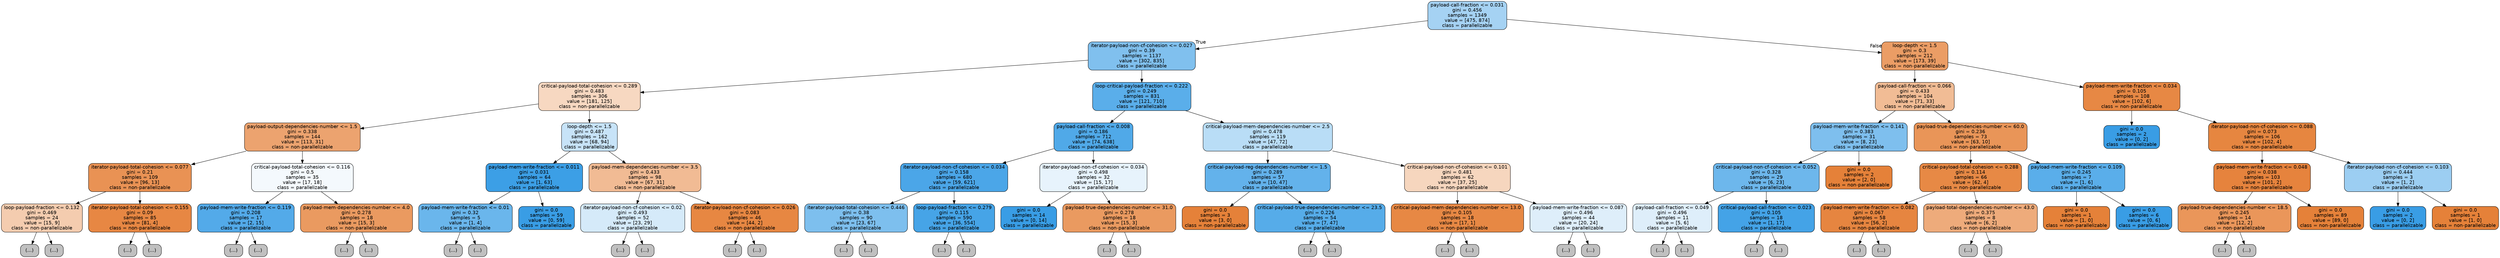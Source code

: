 digraph Tree {
node [shape=box, style="filled, rounded", color="black", fontname=helvetica] ;
edge [fontname=helvetica] ;
0 [label="payload-call-fraction <= 0.031\ngini = 0.456\nsamples = 1349\nvalue = [475, 874]\nclass = parallelizable", fillcolor="#399de574"] ;
1 [label="iterator-payload-non-cf-cohesion <= 0.027\ngini = 0.39\nsamples = 1137\nvalue = [302, 835]\nclass = parallelizable", fillcolor="#399de5a3"] ;
0 -> 1 [labeldistance=2.5, labelangle=45, headlabel="True"] ;
2 [label="critical-payload-total-cohesion <= 0.289\ngini = 0.483\nsamples = 306\nvalue = [181, 125]\nclass = non-parallelizable", fillcolor="#e581394f"] ;
1 -> 2 ;
3 [label="payload-output-dependencies-number <= 1.5\ngini = 0.338\nsamples = 144\nvalue = [113, 31]\nclass = non-parallelizable", fillcolor="#e58139b9"] ;
2 -> 3 ;
4 [label="iterator-payload-total-cohesion <= 0.077\ngini = 0.21\nsamples = 109\nvalue = [96, 13]\nclass = non-parallelizable", fillcolor="#e58139dc"] ;
3 -> 4 ;
5 [label="loop-payload-fraction <= 0.132\ngini = 0.469\nsamples = 24\nvalue = [15, 9]\nclass = non-parallelizable", fillcolor="#e5813966"] ;
4 -> 5 ;
6 [label="(...)", fillcolor="#C0C0C0"] ;
5 -> 6 ;
13 [label="(...)", fillcolor="#C0C0C0"] ;
5 -> 13 ;
14 [label="iterator-payload-total-cohesion <= 0.155\ngini = 0.09\nsamples = 85\nvalue = [81, 4]\nclass = non-parallelizable", fillcolor="#e58139f2"] ;
4 -> 14 ;
15 [label="(...)", fillcolor="#C0C0C0"] ;
14 -> 15 ;
20 [label="(...)", fillcolor="#C0C0C0"] ;
14 -> 20 ;
25 [label="critical-payload-total-cohesion <= 0.116\ngini = 0.5\nsamples = 35\nvalue = [17, 18]\nclass = parallelizable", fillcolor="#399de50e"] ;
3 -> 25 ;
26 [label="payload-mem-write-fraction <= 0.119\ngini = 0.208\nsamples = 17\nvalue = [2, 15]\nclass = parallelizable", fillcolor="#399de5dd"] ;
25 -> 26 ;
27 [label="(...)", fillcolor="#C0C0C0"] ;
26 -> 27 ;
28 [label="(...)", fillcolor="#C0C0C0"] ;
26 -> 28 ;
31 [label="payload-mem-dependencies-number <= 4.0\ngini = 0.278\nsamples = 18\nvalue = [15, 3]\nclass = non-parallelizable", fillcolor="#e58139cc"] ;
25 -> 31 ;
32 [label="(...)", fillcolor="#C0C0C0"] ;
31 -> 32 ;
33 [label="(...)", fillcolor="#C0C0C0"] ;
31 -> 33 ;
36 [label="loop-depth <= 1.5\ngini = 0.487\nsamples = 162\nvalue = [68, 94]\nclass = parallelizable", fillcolor="#399de547"] ;
2 -> 36 ;
37 [label="payload-mem-write-fraction <= 0.011\ngini = 0.031\nsamples = 64\nvalue = [1, 63]\nclass = parallelizable", fillcolor="#399de5fb"] ;
36 -> 37 ;
38 [label="payload-mem-write-fraction <= 0.01\ngini = 0.32\nsamples = 5\nvalue = [1, 4]\nclass = parallelizable", fillcolor="#399de5bf"] ;
37 -> 38 ;
39 [label="(...)", fillcolor="#C0C0C0"] ;
38 -> 39 ;
40 [label="(...)", fillcolor="#C0C0C0"] ;
38 -> 40 ;
41 [label="gini = 0.0\nsamples = 59\nvalue = [0, 59]\nclass = parallelizable", fillcolor="#399de5ff"] ;
37 -> 41 ;
42 [label="payload-mem-dependencies-number <= 3.5\ngini = 0.433\nsamples = 98\nvalue = [67, 31]\nclass = non-parallelizable", fillcolor="#e5813989"] ;
36 -> 42 ;
43 [label="iterator-payload-non-cf-cohesion <= 0.02\ngini = 0.493\nsamples = 52\nvalue = [23, 29]\nclass = parallelizable", fillcolor="#399de535"] ;
42 -> 43 ;
44 [label="(...)", fillcolor="#C0C0C0"] ;
43 -> 44 ;
53 [label="(...)", fillcolor="#C0C0C0"] ;
43 -> 53 ;
64 [label="iterator-payload-non-cf-cohesion <= 0.026\ngini = 0.083\nsamples = 46\nvalue = [44, 2]\nclass = non-parallelizable", fillcolor="#e58139f3"] ;
42 -> 64 ;
65 [label="(...)", fillcolor="#C0C0C0"] ;
64 -> 65 ;
70 [label="(...)", fillcolor="#C0C0C0"] ;
64 -> 70 ;
71 [label="loop-critical-payload-fraction <= 0.222\ngini = 0.249\nsamples = 831\nvalue = [121, 710]\nclass = parallelizable", fillcolor="#399de5d4"] ;
1 -> 71 ;
72 [label="payload-call-fraction <= 0.008\ngini = 0.186\nsamples = 712\nvalue = [74, 638]\nclass = parallelizable", fillcolor="#399de5e1"] ;
71 -> 72 ;
73 [label="iterator-payload-non-cf-cohesion <= 0.034\ngini = 0.158\nsamples = 680\nvalue = [59, 621]\nclass = parallelizable", fillcolor="#399de5e7"] ;
72 -> 73 ;
74 [label="iterator-payload-total-cohesion <= 0.446\ngini = 0.38\nsamples = 90\nvalue = [23, 67]\nclass = parallelizable", fillcolor="#399de5a7"] ;
73 -> 74 ;
75 [label="(...)", fillcolor="#C0C0C0"] ;
74 -> 75 ;
90 [label="(...)", fillcolor="#C0C0C0"] ;
74 -> 90 ;
103 [label="loop-payload-fraction <= 0.279\ngini = 0.115\nsamples = 590\nvalue = [36, 554]\nclass = parallelizable", fillcolor="#399de5ee"] ;
73 -> 103 ;
104 [label="(...)", fillcolor="#C0C0C0"] ;
103 -> 104 ;
105 [label="(...)", fillcolor="#C0C0C0"] ;
103 -> 105 ;
182 [label="iterator-payload-non-cf-cohesion <= 0.034\ngini = 0.498\nsamples = 32\nvalue = [15, 17]\nclass = parallelizable", fillcolor="#399de51e"] ;
72 -> 182 ;
183 [label="gini = 0.0\nsamples = 14\nvalue = [0, 14]\nclass = parallelizable", fillcolor="#399de5ff"] ;
182 -> 183 ;
184 [label="payload-true-dependencies-number <= 31.0\ngini = 0.278\nsamples = 18\nvalue = [15, 3]\nclass = non-parallelizable", fillcolor="#e58139cc"] ;
182 -> 184 ;
185 [label="(...)", fillcolor="#C0C0C0"] ;
184 -> 185 ;
186 [label="(...)", fillcolor="#C0C0C0"] ;
184 -> 186 ;
189 [label="critical-payload-mem-dependencies-number <= 2.5\ngini = 0.478\nsamples = 119\nvalue = [47, 72]\nclass = parallelizable", fillcolor="#399de559"] ;
71 -> 189 ;
190 [label="critical-payload-reg-dependencies-number <= 1.5\ngini = 0.289\nsamples = 57\nvalue = [10, 47]\nclass = parallelizable", fillcolor="#399de5c9"] ;
189 -> 190 ;
191 [label="gini = 0.0\nsamples = 3\nvalue = [3, 0]\nclass = non-parallelizable", fillcolor="#e58139ff"] ;
190 -> 191 ;
192 [label="critical-payload-true-dependencies-number <= 23.5\ngini = 0.226\nsamples = 54\nvalue = [7, 47]\nclass = parallelizable", fillcolor="#399de5d9"] ;
190 -> 192 ;
193 [label="(...)", fillcolor="#C0C0C0"] ;
192 -> 193 ;
208 [label="(...)", fillcolor="#C0C0C0"] ;
192 -> 208 ;
209 [label="critical-payload-non-cf-cohesion <= 0.101\ngini = 0.481\nsamples = 62\nvalue = [37, 25]\nclass = non-parallelizable", fillcolor="#e5813953"] ;
189 -> 209 ;
210 [label="critical-payload-mem-dependencies-number <= 13.0\ngini = 0.105\nsamples = 18\nvalue = [17, 1]\nclass = non-parallelizable", fillcolor="#e58139f0"] ;
209 -> 210 ;
211 [label="(...)", fillcolor="#C0C0C0"] ;
210 -> 211 ;
212 [label="(...)", fillcolor="#C0C0C0"] ;
210 -> 212 ;
215 [label="payload-mem-write-fraction <= 0.087\ngini = 0.496\nsamples = 44\nvalue = [20, 24]\nclass = parallelizable", fillcolor="#399de52a"] ;
209 -> 215 ;
216 [label="(...)", fillcolor="#C0C0C0"] ;
215 -> 216 ;
239 [label="(...)", fillcolor="#C0C0C0"] ;
215 -> 239 ;
240 [label="loop-depth <= 1.5\ngini = 0.3\nsamples = 212\nvalue = [173, 39]\nclass = non-parallelizable", fillcolor="#e58139c6"] ;
0 -> 240 [labeldistance=2.5, labelangle=-45, headlabel="False"] ;
241 [label="payload-call-fraction <= 0.066\ngini = 0.433\nsamples = 104\nvalue = [71, 33]\nclass = non-parallelizable", fillcolor="#e5813988"] ;
240 -> 241 ;
242 [label="payload-mem-write-fraction <= 0.141\ngini = 0.383\nsamples = 31\nvalue = [8, 23]\nclass = parallelizable", fillcolor="#399de5a6"] ;
241 -> 242 ;
243 [label="critical-payload-non-cf-cohesion <= 0.052\ngini = 0.328\nsamples = 29\nvalue = [6, 23]\nclass = parallelizable", fillcolor="#399de5bc"] ;
242 -> 243 ;
244 [label="payload-call-fraction <= 0.049\ngini = 0.496\nsamples = 11\nvalue = [5, 6]\nclass = parallelizable", fillcolor="#399de52a"] ;
243 -> 244 ;
245 [label="(...)", fillcolor="#C0C0C0"] ;
244 -> 245 ;
250 [label="(...)", fillcolor="#C0C0C0"] ;
244 -> 250 ;
251 [label="critical-payload-call-fraction <= 0.023\ngini = 0.105\nsamples = 18\nvalue = [1, 17]\nclass = parallelizable", fillcolor="#399de5f0"] ;
243 -> 251 ;
252 [label="(...)", fillcolor="#C0C0C0"] ;
251 -> 252 ;
253 [label="(...)", fillcolor="#C0C0C0"] ;
251 -> 253 ;
256 [label="gini = 0.0\nsamples = 2\nvalue = [2, 0]\nclass = non-parallelizable", fillcolor="#e58139ff"] ;
242 -> 256 ;
257 [label="payload-true-dependencies-number <= 60.0\ngini = 0.236\nsamples = 73\nvalue = [63, 10]\nclass = non-parallelizable", fillcolor="#e58139d7"] ;
241 -> 257 ;
258 [label="critical-payload-total-cohesion <= 0.288\ngini = 0.114\nsamples = 66\nvalue = [62, 4]\nclass = non-parallelizable", fillcolor="#e58139ef"] ;
257 -> 258 ;
259 [label="payload-mem-write-fraction <= 0.082\ngini = 0.067\nsamples = 58\nvalue = [56, 2]\nclass = non-parallelizable", fillcolor="#e58139f6"] ;
258 -> 259 ;
260 [label="(...)", fillcolor="#C0C0C0"] ;
259 -> 260 ;
263 [label="(...)", fillcolor="#C0C0C0"] ;
259 -> 263 ;
268 [label="payload-total-dependencies-number <= 43.0\ngini = 0.375\nsamples = 8\nvalue = [6, 2]\nclass = non-parallelizable", fillcolor="#e58139aa"] ;
258 -> 268 ;
269 [label="(...)", fillcolor="#C0C0C0"] ;
268 -> 269 ;
270 [label="(...)", fillcolor="#C0C0C0"] ;
268 -> 270 ;
271 [label="payload-mem-write-fraction <= 0.109\ngini = 0.245\nsamples = 7\nvalue = [1, 6]\nclass = parallelizable", fillcolor="#399de5d4"] ;
257 -> 271 ;
272 [label="gini = 0.0\nsamples = 1\nvalue = [1, 0]\nclass = non-parallelizable", fillcolor="#e58139ff"] ;
271 -> 272 ;
273 [label="gini = 0.0\nsamples = 6\nvalue = [0, 6]\nclass = parallelizable", fillcolor="#399de5ff"] ;
271 -> 273 ;
274 [label="payload-mem-write-fraction <= 0.034\ngini = 0.105\nsamples = 108\nvalue = [102, 6]\nclass = non-parallelizable", fillcolor="#e58139f0"] ;
240 -> 274 ;
275 [label="gini = 0.0\nsamples = 2\nvalue = [0, 2]\nclass = parallelizable", fillcolor="#399de5ff"] ;
274 -> 275 ;
276 [label="iterator-payload-non-cf-cohesion <= 0.088\ngini = 0.073\nsamples = 106\nvalue = [102, 4]\nclass = non-parallelizable", fillcolor="#e58139f5"] ;
274 -> 276 ;
277 [label="payload-mem-write-fraction <= 0.048\ngini = 0.038\nsamples = 103\nvalue = [101, 2]\nclass = non-parallelizable", fillcolor="#e58139fa"] ;
276 -> 277 ;
278 [label="payload-true-dependencies-number <= 18.5\ngini = 0.245\nsamples = 14\nvalue = [12, 2]\nclass = non-parallelizable", fillcolor="#e58139d4"] ;
277 -> 278 ;
279 [label="(...)", fillcolor="#C0C0C0"] ;
278 -> 279 ;
280 [label="(...)", fillcolor="#C0C0C0"] ;
278 -> 280 ;
281 [label="gini = 0.0\nsamples = 89\nvalue = [89, 0]\nclass = non-parallelizable", fillcolor="#e58139ff"] ;
277 -> 281 ;
282 [label="iterator-payload-non-cf-cohesion <= 0.103\ngini = 0.444\nsamples = 3\nvalue = [1, 2]\nclass = parallelizable", fillcolor="#399de57f"] ;
276 -> 282 ;
283 [label="gini = 0.0\nsamples = 2\nvalue = [0, 2]\nclass = parallelizable", fillcolor="#399de5ff"] ;
282 -> 283 ;
284 [label="gini = 0.0\nsamples = 1\nvalue = [1, 0]\nclass = non-parallelizable", fillcolor="#e58139ff"] ;
282 -> 284 ;
}